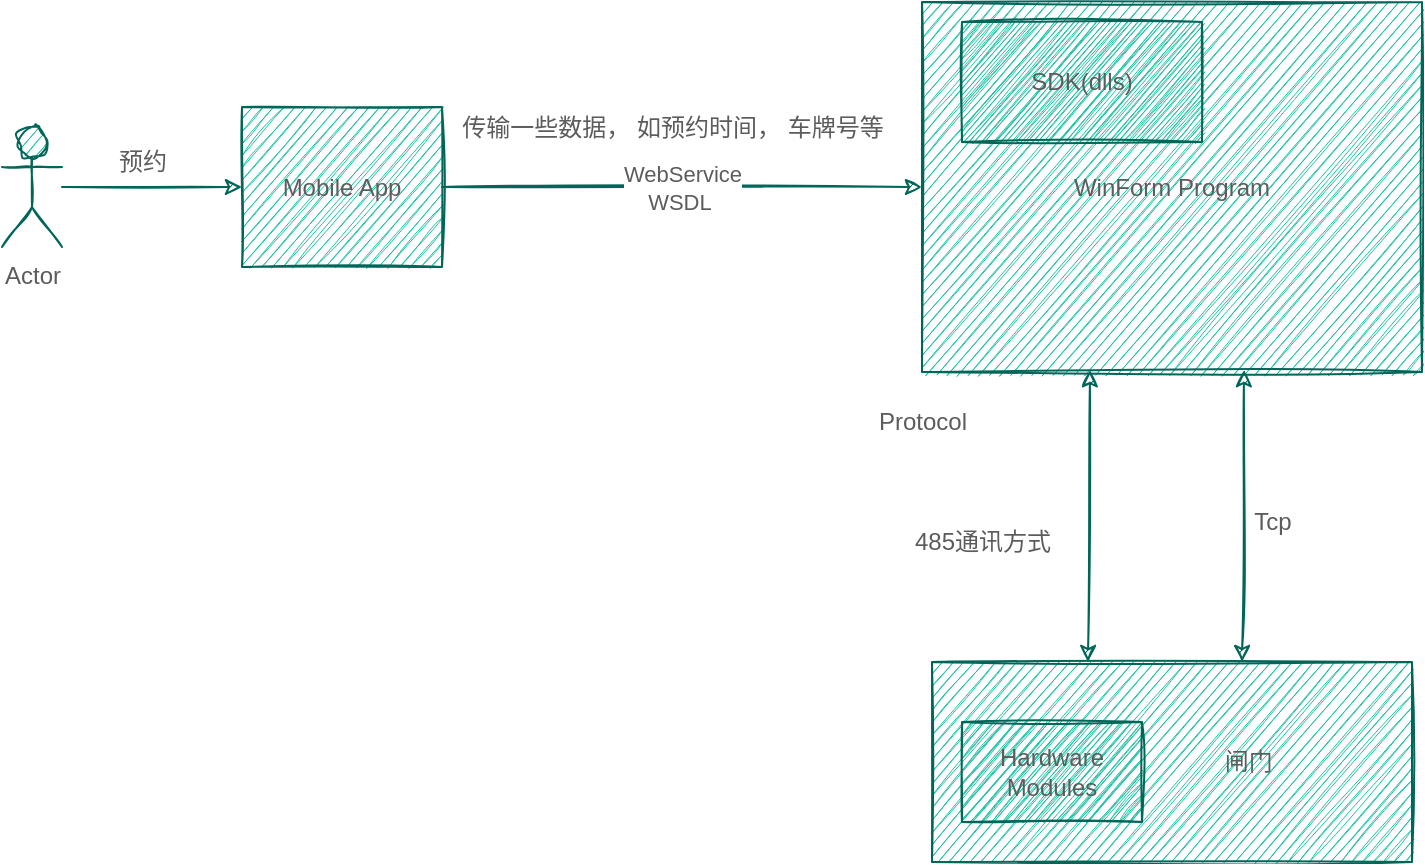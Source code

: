 <mxfile version="15.6.8" type="github"><diagram id="nFb63Mv2TWX-pywX6Cr8" name="APP_Reserve_Status"><mxGraphModel dx="1422" dy="762" grid="1" gridSize="10" guides="1" tooltips="1" connect="1" arrows="1" fold="1" page="1" pageScale="1" pageWidth="827" pageHeight="1169" math="0" shadow="0"><root><mxCell id="0"/><mxCell id="1" parent="0"/><mxCell id="uzl_k8OIc5CHp8SxnD0T-1" value="&amp;nbsp; &amp;nbsp; &amp;nbsp; &amp;nbsp; &amp;nbsp; &amp;nbsp; &amp;nbsp; &amp;nbsp; &amp;nbsp; &amp;nbsp; &amp;nbsp; &amp;nbsp;闸门" style="whiteSpace=wrap;html=1;sketch=1;fillColor=#21C0A5;strokeColor=#006658;fontColor=#5C5C5C;" vertex="1" parent="1"><mxGeometry x="495" y="560" width="240" height="100" as="geometry"/></mxCell><mxCell id="uzl_k8OIc5CHp8SxnD0T-2" value="WinForm Program" style="whiteSpace=wrap;html=1;sketch=1;fillColor=#21C0A5;strokeColor=#006658;fontColor=#5C5C5C;" vertex="1" parent="1"><mxGeometry x="490" y="230" width="250" height="185" as="geometry"/></mxCell><mxCell id="uzl_k8OIc5CHp8SxnD0T-3" value="Mobile App" style="whiteSpace=wrap;html=1;sketch=1;fillColor=#21C0A5;strokeColor=#006658;fontColor=#5C5C5C;" vertex="1" parent="1"><mxGeometry x="150" y="282.5" width="100" height="80" as="geometry"/></mxCell><mxCell id="uzl_k8OIc5CHp8SxnD0T-4" value="SDK(dlls)" style="whiteSpace=wrap;html=1;sketch=1;fillColor=#21C0A5;strokeColor=#006658;fontColor=#5C5C5C;" vertex="1" parent="1"><mxGeometry x="510" y="240" width="120" height="60" as="geometry"/></mxCell><mxCell id="uzl_k8OIc5CHp8SxnD0T-5" value="WebService&lt;br&gt;WSDL&amp;nbsp;" style="endArrow=classic;html=1;exitX=1;exitY=0.5;exitDx=0;exitDy=0;entryX=0;entryY=0.5;entryDx=0;entryDy=0;sketch=1;strokeColor=#006658;fontColor=#5C5C5C;" edge="1" parent="1" source="uzl_k8OIc5CHp8SxnD0T-3" target="uzl_k8OIc5CHp8SxnD0T-2"><mxGeometry width="50" height="50" relative="1" as="geometry"><mxPoint x="410" y="300" as="sourcePoint"/><mxPoint x="460" y="250" as="targetPoint"/></mxGeometry></mxCell><mxCell id="uzl_k8OIc5CHp8SxnD0T-6" value="传输一些数据， 如预约时间， 车牌号等" style="text;html=1;align=center;verticalAlign=middle;resizable=0;points=[];autosize=1;strokeColor=none;fillColor=none;sketch=1;fontColor=#5C5C5C;" vertex="1" parent="1"><mxGeometry x="250" y="282.5" width="230" height="20" as="geometry"/></mxCell><mxCell id="uzl_k8OIc5CHp8SxnD0T-7" style="edgeStyle=none;orthogonalLoop=1;jettySize=auto;html=1;exitX=1;exitY=1;exitDx=0;exitDy=0;sketch=1;strokeColor=#006658;fontColor=#5C5C5C;" edge="1" parent="1" source="uzl_k8OIc5CHp8SxnD0T-10" target="uzl_k8OIc5CHp8SxnD0T-10"><mxGeometry relative="1" as="geometry"/></mxCell><mxCell id="uzl_k8OIc5CHp8SxnD0T-8" value="" style="endArrow=classic;startArrow=classic;html=1;entryX=0.336;entryY=0.995;entryDx=0;entryDy=0;entryPerimeter=0;exitX=0.325;exitY=0;exitDx=0;exitDy=0;exitPerimeter=0;sketch=1;strokeColor=#006658;fontColor=#5C5C5C;" edge="1" parent="1" source="uzl_k8OIc5CHp8SxnD0T-1" target="uzl_k8OIc5CHp8SxnD0T-2"><mxGeometry width="50" height="50" relative="1" as="geometry"><mxPoint x="574" y="550" as="sourcePoint"/><mxPoint x="570" y="520" as="targetPoint"/></mxGeometry></mxCell><mxCell id="uzl_k8OIc5CHp8SxnD0T-9" value="Protocol" style="text;html=1;align=center;verticalAlign=middle;resizable=0;points=[];autosize=1;strokeColor=none;fillColor=none;sketch=1;fontColor=#5C5C5C;" vertex="1" parent="1"><mxGeometry x="460" y="430" width="60" height="20" as="geometry"/></mxCell><mxCell id="uzl_k8OIc5CHp8SxnD0T-10" value="Hardware Modules" style="whiteSpace=wrap;html=1;sketch=1;fillColor=#21C0A5;strokeColor=#006658;fontColor=#5C5C5C;" vertex="1" parent="1"><mxGeometry x="510" y="590" width="90" height="50" as="geometry"/></mxCell><mxCell id="uzl_k8OIc5CHp8SxnD0T-11" value="Actor" style="shape=umlActor;verticalLabelPosition=bottom;verticalAlign=top;html=1;outlineConnect=0;sketch=1;fillColor=#21C0A5;strokeColor=#006658;fontColor=#5C5C5C;" vertex="1" parent="1"><mxGeometry x="30" y="292.5" width="30" height="60" as="geometry"/></mxCell><mxCell id="uzl_k8OIc5CHp8SxnD0T-12" value="" style="endArrow=classic;html=1;entryX=0;entryY=0.5;entryDx=0;entryDy=0;sketch=1;strokeColor=#006658;fontColor=#5C5C5C;" edge="1" parent="1" source="uzl_k8OIc5CHp8SxnD0T-11" target="uzl_k8OIc5CHp8SxnD0T-3"><mxGeometry width="50" height="50" relative="1" as="geometry"><mxPoint x="100" y="323" as="sourcePoint"/><mxPoint x="470" y="410" as="targetPoint"/></mxGeometry></mxCell><mxCell id="uzl_k8OIc5CHp8SxnD0T-13" value="预约" style="text;html=1;align=center;verticalAlign=middle;resizable=0;points=[];autosize=1;strokeColor=none;fillColor=none;sketch=1;fontColor=#5C5C5C;" vertex="1" parent="1"><mxGeometry x="80" y="300" width="40" height="20" as="geometry"/></mxCell><mxCell id="uzl_k8OIc5CHp8SxnD0T-14" value="485通讯方式" style="text;html=1;align=center;verticalAlign=middle;resizable=0;points=[];autosize=1;strokeColor=none;fillColor=none;sketch=1;fontColor=#5C5C5C;" vertex="1" parent="1"><mxGeometry x="480" y="490" width="80" height="20" as="geometry"/></mxCell><mxCell id="uzl_k8OIc5CHp8SxnD0T-15" value="" style="endArrow=classic;startArrow=classic;html=1;entryX=0.336;entryY=0.995;entryDx=0;entryDy=0;entryPerimeter=0;exitX=0.325;exitY=0;exitDx=0;exitDy=0;exitPerimeter=0;sketch=1;strokeColor=#006658;fontColor=#5C5C5C;" edge="1" parent="1"><mxGeometry width="50" height="50" relative="1" as="geometry"><mxPoint x="650" y="560" as="sourcePoint"/><mxPoint x="651" y="414.075" as="targetPoint"/></mxGeometry></mxCell><mxCell id="uzl_k8OIc5CHp8SxnD0T-16" value="Tcp" style="text;html=1;align=center;verticalAlign=middle;resizable=0;points=[];autosize=1;strokeColor=none;fillColor=none;sketch=1;fontColor=#5C5C5C;" vertex="1" parent="1"><mxGeometry x="650" y="480" width="30" height="20" as="geometry"/></mxCell></root></mxGraphModel></diagram></mxfile>